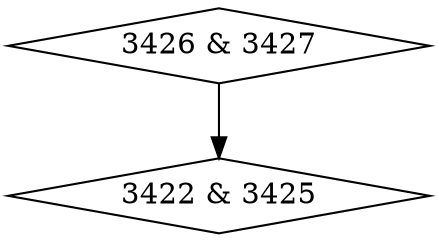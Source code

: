 digraph {
0 [label = "3422 & 3425", shape = diamond];
1 [label = "3426 & 3427", shape = diamond];
1->0;
}
